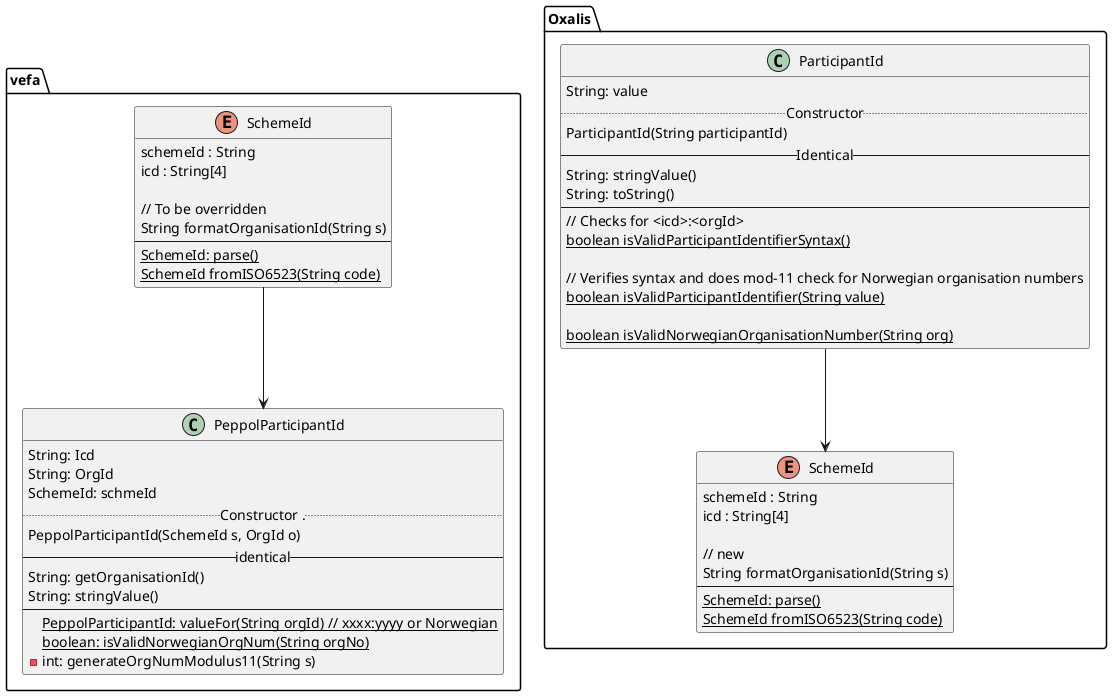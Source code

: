 @startuml

package vefa {
    enum SchemeId {
        schemeId : String
        icd : String[4]

        // To be overridden
        String formatOrganisationId(String s)
        --
        {static}SchemeId: parse()
        {static}SchemeId fromISO6523(String code)
    }

    class PeppolParticipantId {
        String: Icd
        String: OrgId
        SchemeId: schmeId
        .. Constructor ...
        PeppolParticipantId(SchemeId s, OrgId o)
        -- identical --
        String: getOrganisationId()
        String: stringValue()
        --
        {static}PeppolParticipantId: valueFor(String orgId) // xxxx:yyyy or Norwegian
        {static}boolean: isValidNorwegianOrgNum(String orgNo)
        -int: generateOrgNumModulus11(String s)
    }

    SchemeId --> PeppolParticipantId
}

package Oxalis {
    enum Oxalis.SchemeId {
        schemeId : String
        icd : String[4]

        // new
        String formatOrganisationId(String s)
        --
        {static}SchemeId: parse()
        {static}SchemeId fromISO6523(String code)
    }

    class ParticipantId {
        String: value
        .. Constructor ..
        ParticipantId(String participantId)
        -- Identical --
        String: stringValue()
        String: toString()
        --
        // Checks for <icd>:<orgId>
        {static} boolean isValidParticipantIdentifierSyntax()

        // Verifies syntax and does mod-11 check for Norwegian organisation numbers
        {static} boolean isValidParticipantIdentifier(String value)

        {static} boolean isValidNorwegianOrganisationNumber(String org)
    }

    ParticipantId --> Oxalis.SchemeId
}
@enduml